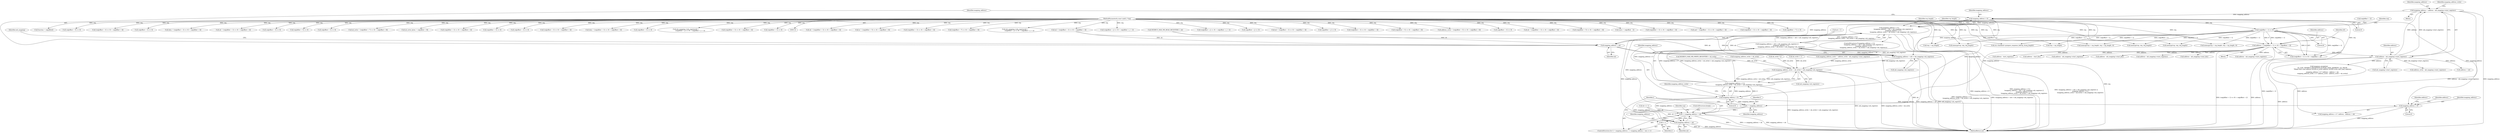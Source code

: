 digraph "0_libmodbus_5ccdf5ef79d742640355d1132fa9e2abc7fbaefc@integer" {
"1001151" [label="(Call,mapping_address = address - mb_mapping->start_registers)"];
"1001153" [label="(Call,address - mb_mapping->start_registers)"];
"1000160" [label="(Call,address = (req[offset + 1] << 8) + req[offset + 2])"];
"1000163" [label="(Call,req[offset + 1] << 8)"];
"1000116" [label="(MethodParameterIn,const uint8_t *req)"];
"1001206" [label="(Call,mapping_address < 0)"];
"1001205" [label="(Call,mapping_address < 0 ||\n                   (mapping_address + nb) > mb_mapping->nb_registers ||\n                   mapping_address < 0 ||\n                   (mapping_address_write + nb_write) > mb_mapping->nb_registers)"];
"1001210" [label="(Call,(mapping_address + nb) > mb_mapping->nb_registers)"];
"1001209" [label="(Call,(mapping_address + nb) > mb_mapping->nb_registers ||\n                   mapping_address < 0 ||\n                   (mapping_address_write + nb_write) > mb_mapping->nb_registers)"];
"1001221" [label="(Call,(mapping_address_write + nb_write) > mb_mapping->nb_registers)"];
"1001217" [label="(Call,mapping_address < 0 ||\n                   (mapping_address_write + nb_write) > mb_mapping->nb_registers)"];
"1001211" [label="(Call,mapping_address + nb)"];
"1001218" [label="(Call,mapping_address < 0)"];
"1001240" [label="(Call,mapping_address < 0)"];
"1001315" [label="(Call,i = mapping_address)"];
"1001318" [label="(Call,i < mapping_address + nb)"];
"1001323" [label="(Call,i++)"];
"1001320" [label="(Call,mapping_address + nb)"];
"1001225" [label="(Call,mb_mapping->nb_registers)"];
"1001222" [label="(Call,mapping_address_write + nb_write)"];
"1000400" [label="(Call,nb = (req[offset + 3] << 8) + req[offset + 4])"];
"1000177" [label="(Identifier,sft)"];
"1001382" [label="(MethodReturn,int)"];
"1001239" [label="(Call,mapping_address < 0 ? address : address + nb)"];
"1001155" [label="(Call,mb_mapping->start_registers)"];
"1001053" [label="(Call,or = (req[offset + 5] << 8) + req[offset + 6])"];
"1001208" [label="(Literal,0)"];
"1000685" [label="(Call,(req[offset + 3] << 8) + req[offset + 4])"];
"1001153" [label="(Call,address - mb_mapping->start_registers)"];
"1001129" [label="(Call,(req[offset + 7] << 8) + req[offset + 8])"];
"1001245" [label="(Identifier,address)"];
"1001180" [label="(Call,MODBUS_MAX_WR_READ_REGISTERS < nb)"];
"1001315" [label="(Call,i = mapping_address)"];
"1001293" [label="(Call,mb_mapping->tab_registers[i] =\n                    (req[offset + j] << 8) + req[offset + j + 1])"];
"1001260" [label="(Identifier,rsp_length)"];
"1000900" [label="(Call,(req[offset + j] << 8) + req[offset + j + 1])"];
"1001185" [label="(Call,nb_write * 2)"];
"1001214" [label="(Call,mb_mapping->nb_registers)"];
"1001299" [label="(Call,(req[offset + j] << 8) + req[offset + j + 1])"];
"1000901" [label="(Call,req[offset + j] << 8)"];
"1000683" [label="(Call,nb = (req[offset + 3] << 8) + req[offset + 4])"];
"1001300" [label="(Call,req[offset + j] << 8)"];
"1001210" [label="(Call,(mapping_address + nb) > mb_mapping->nb_registers)"];
"1001221" [label="(Call,(mapping_address_write + nb_write) > mb_mapping->nb_registers)"];
"1001323" [label="(Call,i++)"];
"1001211" [label="(Call,mapping_address + nb)"];
"1000116" [label="(MethodParameterIn,const uint8_t *req)"];
"1001212" [label="(Identifier,mapping_address)"];
"1001152" [label="(Identifier,mapping_address)"];
"1001318" [label="(Call,i < mapping_address + nb)"];
"1001097" [label="(Call,(req[offset + 3] << 8) + req[offset + 4])"];
"1000119" [label="(Block,)"];
"1001206" [label="(Call,mapping_address < 0)"];
"1001209" [label="(Call,(mapping_address + nb) > mb_mapping->nb_registers ||\n                   mapping_address < 0 ||\n                   (mapping_address_write + nb_write) > mb_mapping->nb_registers)"];
"1000162" [label="(Call,(req[offset + 1] << 8) + req[offset + 2])"];
"1000999" [label="(Call,address - mb_mapping->start_registers)"];
"1000418" [label="(Call,address - start_registers)"];
"1001055" [label="(Call,(req[offset + 5] << 8) + req[offset + 6])"];
"1001111" [label="(Call,address_write = (req[offset + 5] << 8) + req[offset + 6])"];
"1000672" [label="(Call,memcpy(rsp, req, req_length))"];
"1001217" [label="(Call,mapping_address < 0 ||\n                   (mapping_address_write + nb_write) > mb_mapping->nb_registers)"];
"1001204" [label="(ControlStructure,if (mapping_address < 0 ||\n                   (mapping_address + nb) > mb_mapping->nb_registers ||\n                   mapping_address < 0 ||\n                   (mapping_address_write + nb_write) > mb_mapping->nb_registers))"];
"1000189" [label="(Call,ctx->backend->prepare_response_tid(req, &req_length))"];
"1001098" [label="(Call,req[offset + 3] << 8)"];
"1001168" [label="(Call,nb_write < 1)"];
"1000245" [label="(Call,nb = (req[offset + 3] << 8) + req[offset + 4])"];
"1001159" [label="(Call,mapping_address_write = address_write - mb_mapping->start_registers)"];
"1001113" [label="(Call,(req[offset + 5] << 8) + req[offset + 6])"];
"1001160" [label="(Identifier,mapping_address_write)"];
"1000148" [label="(Call,slave = req[offset - 1])"];
"1001242" [label="(Literal,0)"];
"1001218" [label="(Call,mapping_address < 0)"];
"1000561" [label="(Call,(req[offset + 3] << 8) + req[offset + 4])"];
"1001037" [label="(Call,and = (req[offset + 3] << 8) + req[offset + 4])"];
"1000779" [label="(Call,memcpy(rsp + rsp_length, req + rsp_length, 4))"];
"1001223" [label="(Identifier,mapping_address_write)"];
"1000169" [label="(Literal,8)"];
"1000263" [label="(Call,address - start_bits)"];
"1001039" [label="(Call,(req[offset + 3] << 8) + req[offset + 4])"];
"1001130" [label="(Call,req[offset + 7] << 8)"];
"1000161" [label="(Identifier,address)"];
"1001317" [label="(Identifier,mapping_address)"];
"1001322" [label="(Identifier,nb)"];
"1001231" [label="(Call,response_exception(\n                ctx, &sft, MODBUS_EXCEPTION_ILLEGAL_DATA_ADDRESS, rsp, FALSE,\n                \"Illegal data read address 0x%0X or write address 0x%0X write_and_read_registers\n\",\n                mapping_address < 0 ? address : address + nb,\n                mapping_address_write < 0 ? address_write : address_write + nb_write))"];
"1001151" [label="(Call,mapping_address = address - mb_mapping->start_registers)"];
"1001084" [label="(Call,memcpy(rsp, req, req_length))"];
"1000155" [label="(Call,function = req[offset])"];
"1001114" [label="(Call,req[offset + 5] << 8)"];
"1001176" [label="(Call,nb < 1)"];
"1001172" [label="(Call,MODBUS_MAX_WR_WRITE_REGISTERS < nb_write)"];
"1000796" [label="(Call,(req[offset + 3] << 8) + req[offset + 4])"];
"1000620" [label="(Call,address - mb_mapping->start_registers)"];
"1001154" [label="(Identifier,address)"];
"1000248" [label="(Call,req[offset + 3] << 8)"];
"1000783" [label="(Call,req + rsp_length)"];
"1001220" [label="(Literal,0)"];
"1000650" [label="(Call,data = (req[offset + 3] << 8) + req[offset + 4])"];
"1000794" [label="(Call,nb = (req[offset + 3] << 8) + req[offset + 4])"];
"1001219" [label="(Identifier,mapping_address)"];
"1000163" [label="(Call,req[offset + 1] << 8)"];
"1001270" [label="(Call,nb << 1)"];
"1000562" [label="(Call,req[offset + 3] << 8)"];
"1001319" [label="(Identifier,i)"];
"1001056" [label="(Call,req[offset + 5] << 8)"];
"1001240" [label="(Call,mapping_address < 0)"];
"1000529" [label="(Call,address - mb_mapping->start_bits)"];
"1001243" [label="(Identifier,address)"];
"1001328" [label="(Identifier,rsp)"];
"1000921" [label="(Call,memcpy(rsp + rsp_length, req + rsp_length, 4))"];
"1000653" [label="(Call,req[offset + 3] << 8)"];
"1001320" [label="(Call,mapping_address + nb)"];
"1001127" [label="(Call,nb_write = (req[offset + 7] << 8) + req[offset + 8])"];
"1001205" [label="(Call,mapping_address < 0 ||\n                   (mapping_address + nb) > mb_mapping->nb_registers ||\n                   mapping_address < 0 ||\n                   (mapping_address_write + nb_write) > mb_mapping->nb_registers)"];
"1001215" [label="(Identifier,mb_mapping)"];
"1000925" [label="(Call,req + rsp_length)"];
"1001350" [label="(ControlStructure,break;)"];
"1001143" [label="(Call,nb_write_bytes = req[offset + 9])"];
"1000247" [label="(Call,(req[offset + 3] << 8) + req[offset + 4])"];
"1000164" [label="(Call,req[offset + 1])"];
"1001207" [label="(Identifier,mapping_address)"];
"1001230" [label="(Identifier,rsp_length)"];
"1000686" [label="(Call,req[offset + 3] << 8)"];
"1001040" [label="(Call,req[offset + 3] << 8)"];
"1001213" [label="(Identifier,nb)"];
"1000171" [label="(Identifier,req)"];
"1000402" [label="(Call,(req[offset + 3] << 8) + req[offset + 4])"];
"1000559" [label="(Call,data = (req[offset + 3] << 8) + req[offset + 4])"];
"1000593" [label="(Call,memcpy(rsp, req, req_length))"];
"1001095" [label="(Call,nb = (req[offset + 3] << 8) + req[offset + 4])"];
"1000812" [label="(Call,address - mb_mapping->start_registers)"];
"1001161" [label="(Call,address_write - mb_mapping->start_registers)"];
"1001324" [label="(Identifier,i)"];
"1001244" [label="(Call,address + nb)"];
"1001316" [label="(Identifier,i)"];
"1001321" [label="(Identifier,mapping_address)"];
"1000894" [label="(Call,mb_mapping->tab_registers[i] =\n                    (req[offset + j] << 8) + req[offset + j + 1])"];
"1001241" [label="(Identifier,mapping_address)"];
"1000701" [label="(Call,address - mb_mapping->start_bits)"];
"1000160" [label="(Call,address = (req[offset + 1] << 8) + req[offset + 2])"];
"1001314" [label="(ControlStructure,for (i = mapping_address; i < mapping_address + nb; i++))"];
"1001093" [label="(Block,)"];
"1000652" [label="(Call,(req[offset + 3] << 8) + req[offset + 4])"];
"1000403" [label="(Call,req[offset + 3] << 8)"];
"1000797" [label="(Call,req[offset + 3] << 8)"];
"1001151" -> "1001093"  [label="AST: "];
"1001151" -> "1001153"  [label="CFG: "];
"1001152" -> "1001151"  [label="AST: "];
"1001153" -> "1001151"  [label="AST: "];
"1001160" -> "1001151"  [label="CFG: "];
"1001151" -> "1001382"  [label="DDG: mapping_address"];
"1001151" -> "1001382"  [label="DDG: address - mb_mapping->start_registers"];
"1001153" -> "1001151"  [label="DDG: address"];
"1001153" -> "1001151"  [label="DDG: mb_mapping->start_registers"];
"1001151" -> "1001206"  [label="DDG: mapping_address"];
"1001153" -> "1001155"  [label="CFG: "];
"1001154" -> "1001153"  [label="AST: "];
"1001155" -> "1001153"  [label="AST: "];
"1001153" -> "1001382"  [label="DDG: address"];
"1000160" -> "1001153"  [label="DDG: address"];
"1001153" -> "1001161"  [label="DDG: mb_mapping->start_registers"];
"1001153" -> "1001231"  [label="DDG: address"];
"1001153" -> "1001239"  [label="DDG: address"];
"1001153" -> "1001244"  [label="DDG: address"];
"1000160" -> "1000119"  [label="AST: "];
"1000160" -> "1000162"  [label="CFG: "];
"1000161" -> "1000160"  [label="AST: "];
"1000162" -> "1000160"  [label="AST: "];
"1000177" -> "1000160"  [label="CFG: "];
"1000160" -> "1001382"  [label="DDG: (req[offset + 1] << 8) + req[offset + 2]"];
"1000160" -> "1001382"  [label="DDG: address"];
"1000163" -> "1000160"  [label="DDG: req[offset + 1]"];
"1000163" -> "1000160"  [label="DDG: 8"];
"1000116" -> "1000160"  [label="DDG: req"];
"1000160" -> "1000263"  [label="DDG: address"];
"1000160" -> "1000418"  [label="DDG: address"];
"1000160" -> "1000529"  [label="DDG: address"];
"1000160" -> "1000620"  [label="DDG: address"];
"1000160" -> "1000701"  [label="DDG: address"];
"1000160" -> "1000812"  [label="DDG: address"];
"1000160" -> "1000999"  [label="DDG: address"];
"1000163" -> "1000162"  [label="AST: "];
"1000163" -> "1000169"  [label="CFG: "];
"1000164" -> "1000163"  [label="AST: "];
"1000169" -> "1000163"  [label="AST: "];
"1000171" -> "1000163"  [label="CFG: "];
"1000163" -> "1001382"  [label="DDG: req[offset + 1]"];
"1000163" -> "1000162"  [label="DDG: req[offset + 1]"];
"1000163" -> "1000162"  [label="DDG: 8"];
"1000116" -> "1000163"  [label="DDG: req"];
"1000163" -> "1000189"  [label="DDG: req[offset + 1]"];
"1000163" -> "1000593"  [label="DDG: req[offset + 1]"];
"1000163" -> "1000672"  [label="DDG: req[offset + 1]"];
"1000163" -> "1000779"  [label="DDG: req[offset + 1]"];
"1000163" -> "1000783"  [label="DDG: req[offset + 1]"];
"1000163" -> "1000921"  [label="DDG: req[offset + 1]"];
"1000163" -> "1000925"  [label="DDG: req[offset + 1]"];
"1000163" -> "1001084"  [label="DDG: req[offset + 1]"];
"1000116" -> "1000114"  [label="AST: "];
"1000116" -> "1001382"  [label="DDG: req"];
"1000116" -> "1000148"  [label="DDG: req"];
"1000116" -> "1000155"  [label="DDG: req"];
"1000116" -> "1000162"  [label="DDG: req"];
"1000116" -> "1000189"  [label="DDG: req"];
"1000116" -> "1000245"  [label="DDG: req"];
"1000116" -> "1000248"  [label="DDG: req"];
"1000116" -> "1000247"  [label="DDG: req"];
"1000116" -> "1000400"  [label="DDG: req"];
"1000116" -> "1000403"  [label="DDG: req"];
"1000116" -> "1000402"  [label="DDG: req"];
"1000116" -> "1000559"  [label="DDG: req"];
"1000116" -> "1000562"  [label="DDG: req"];
"1000116" -> "1000561"  [label="DDG: req"];
"1000116" -> "1000593"  [label="DDG: req"];
"1000116" -> "1000650"  [label="DDG: req"];
"1000116" -> "1000653"  [label="DDG: req"];
"1000116" -> "1000652"  [label="DDG: req"];
"1000116" -> "1000672"  [label="DDG: req"];
"1000116" -> "1000683"  [label="DDG: req"];
"1000116" -> "1000686"  [label="DDG: req"];
"1000116" -> "1000685"  [label="DDG: req"];
"1000116" -> "1000779"  [label="DDG: req"];
"1000116" -> "1000783"  [label="DDG: req"];
"1000116" -> "1000794"  [label="DDG: req"];
"1000116" -> "1000797"  [label="DDG: req"];
"1000116" -> "1000796"  [label="DDG: req"];
"1000116" -> "1000894"  [label="DDG: req"];
"1000116" -> "1000901"  [label="DDG: req"];
"1000116" -> "1000900"  [label="DDG: req"];
"1000116" -> "1000921"  [label="DDG: req"];
"1000116" -> "1000925"  [label="DDG: req"];
"1000116" -> "1001037"  [label="DDG: req"];
"1000116" -> "1001040"  [label="DDG: req"];
"1000116" -> "1001039"  [label="DDG: req"];
"1000116" -> "1001053"  [label="DDG: req"];
"1000116" -> "1001056"  [label="DDG: req"];
"1000116" -> "1001055"  [label="DDG: req"];
"1000116" -> "1001084"  [label="DDG: req"];
"1000116" -> "1001095"  [label="DDG: req"];
"1000116" -> "1001098"  [label="DDG: req"];
"1000116" -> "1001097"  [label="DDG: req"];
"1000116" -> "1001111"  [label="DDG: req"];
"1000116" -> "1001114"  [label="DDG: req"];
"1000116" -> "1001113"  [label="DDG: req"];
"1000116" -> "1001127"  [label="DDG: req"];
"1000116" -> "1001130"  [label="DDG: req"];
"1000116" -> "1001129"  [label="DDG: req"];
"1000116" -> "1001143"  [label="DDG: req"];
"1000116" -> "1001293"  [label="DDG: req"];
"1000116" -> "1001300"  [label="DDG: req"];
"1000116" -> "1001299"  [label="DDG: req"];
"1001206" -> "1001205"  [label="AST: "];
"1001206" -> "1001208"  [label="CFG: "];
"1001207" -> "1001206"  [label="AST: "];
"1001208" -> "1001206"  [label="AST: "];
"1001212" -> "1001206"  [label="CFG: "];
"1001205" -> "1001206"  [label="CFG: "];
"1001206" -> "1001205"  [label="DDG: mapping_address"];
"1001206" -> "1001205"  [label="DDG: 0"];
"1001206" -> "1001210"  [label="DDG: mapping_address"];
"1001206" -> "1001211"  [label="DDG: mapping_address"];
"1001206" -> "1001218"  [label="DDG: mapping_address"];
"1001206" -> "1001240"  [label="DDG: mapping_address"];
"1001206" -> "1001315"  [label="DDG: mapping_address"];
"1001206" -> "1001318"  [label="DDG: mapping_address"];
"1001206" -> "1001320"  [label="DDG: mapping_address"];
"1001205" -> "1001204"  [label="AST: "];
"1001205" -> "1001209"  [label="CFG: "];
"1001209" -> "1001205"  [label="AST: "];
"1001230" -> "1001205"  [label="CFG: "];
"1001260" -> "1001205"  [label="CFG: "];
"1001205" -> "1001382"  [label="DDG: (mapping_address + nb) > mb_mapping->nb_registers ||\n                   mapping_address < 0 ||\n                   (mapping_address_write + nb_write) > mb_mapping->nb_registers"];
"1001205" -> "1001382"  [label="DDG: mapping_address < 0 ||\n                   (mapping_address + nb) > mb_mapping->nb_registers ||\n                   mapping_address < 0 ||\n                   (mapping_address_write + nb_write) > mb_mapping->nb_registers"];
"1001205" -> "1001382"  [label="DDG: mapping_address < 0"];
"1001217" -> "1001205"  [label="DDG: mapping_address < 0"];
"1001209" -> "1001205"  [label="DDG: (mapping_address + nb) > mb_mapping->nb_registers"];
"1001209" -> "1001205"  [label="DDG: mapping_address < 0 ||\n                   (mapping_address_write + nb_write) > mb_mapping->nb_registers"];
"1001210" -> "1001209"  [label="AST: "];
"1001210" -> "1001214"  [label="CFG: "];
"1001211" -> "1001210"  [label="AST: "];
"1001214" -> "1001210"  [label="AST: "];
"1001219" -> "1001210"  [label="CFG: "];
"1001209" -> "1001210"  [label="CFG: "];
"1001210" -> "1001382"  [label="DDG: mapping_address + nb"];
"1001210" -> "1001382"  [label="DDG: mb_mapping->nb_registers"];
"1001210" -> "1001209"  [label="DDG: mapping_address + nb"];
"1001210" -> "1001209"  [label="DDG: mb_mapping->nb_registers"];
"1001176" -> "1001210"  [label="DDG: nb"];
"1001180" -> "1001210"  [label="DDG: nb"];
"1001095" -> "1001210"  [label="DDG: nb"];
"1001210" -> "1001221"  [label="DDG: mb_mapping->nb_registers"];
"1001209" -> "1001217"  [label="CFG: "];
"1001217" -> "1001209"  [label="AST: "];
"1001209" -> "1001382"  [label="DDG: mapping_address < 0 ||\n                   (mapping_address_write + nb_write) > mb_mapping->nb_registers"];
"1001209" -> "1001382"  [label="DDG: (mapping_address + nb) > mb_mapping->nb_registers"];
"1001217" -> "1001209"  [label="DDG: mapping_address < 0"];
"1001217" -> "1001209"  [label="DDG: (mapping_address_write + nb_write) > mb_mapping->nb_registers"];
"1001221" -> "1001217"  [label="AST: "];
"1001221" -> "1001225"  [label="CFG: "];
"1001222" -> "1001221"  [label="AST: "];
"1001225" -> "1001221"  [label="AST: "];
"1001217" -> "1001221"  [label="CFG: "];
"1001221" -> "1001382"  [label="DDG: mb_mapping->nb_registers"];
"1001221" -> "1001382"  [label="DDG: mapping_address_write + nb_write"];
"1001221" -> "1001217"  [label="DDG: mapping_address_write + nb_write"];
"1001221" -> "1001217"  [label="DDG: mb_mapping->nb_registers"];
"1001159" -> "1001221"  [label="DDG: mapping_address_write"];
"1001185" -> "1001221"  [label="DDG: nb_write"];
"1001168" -> "1001221"  [label="DDG: nb_write"];
"1001172" -> "1001221"  [label="DDG: nb_write"];
"1001217" -> "1001218"  [label="CFG: "];
"1001218" -> "1001217"  [label="AST: "];
"1001217" -> "1001382"  [label="DDG: (mapping_address_write + nb_write) > mb_mapping->nb_registers"];
"1001218" -> "1001217"  [label="DDG: mapping_address"];
"1001218" -> "1001217"  [label="DDG: 0"];
"1001211" -> "1001213"  [label="CFG: "];
"1001212" -> "1001211"  [label="AST: "];
"1001213" -> "1001211"  [label="AST: "];
"1001215" -> "1001211"  [label="CFG: "];
"1001211" -> "1001382"  [label="DDG: nb"];
"1001176" -> "1001211"  [label="DDG: nb"];
"1001180" -> "1001211"  [label="DDG: nb"];
"1001095" -> "1001211"  [label="DDG: nb"];
"1001218" -> "1001220"  [label="CFG: "];
"1001219" -> "1001218"  [label="AST: "];
"1001220" -> "1001218"  [label="AST: "];
"1001223" -> "1001218"  [label="CFG: "];
"1001218" -> "1001240"  [label="DDG: mapping_address"];
"1001218" -> "1001315"  [label="DDG: mapping_address"];
"1001218" -> "1001318"  [label="DDG: mapping_address"];
"1001218" -> "1001320"  [label="DDG: mapping_address"];
"1001240" -> "1001239"  [label="AST: "];
"1001240" -> "1001242"  [label="CFG: "];
"1001241" -> "1001240"  [label="AST: "];
"1001242" -> "1001240"  [label="AST: "];
"1001243" -> "1001240"  [label="CFG: "];
"1001245" -> "1001240"  [label="CFG: "];
"1001240" -> "1001382"  [label="DDG: mapping_address"];
"1001315" -> "1001314"  [label="AST: "];
"1001315" -> "1001317"  [label="CFG: "];
"1001316" -> "1001315"  [label="AST: "];
"1001317" -> "1001315"  [label="AST: "];
"1001319" -> "1001315"  [label="CFG: "];
"1001315" -> "1001318"  [label="DDG: i"];
"1001318" -> "1001314"  [label="AST: "];
"1001318" -> "1001320"  [label="CFG: "];
"1001319" -> "1001318"  [label="AST: "];
"1001320" -> "1001318"  [label="AST: "];
"1001328" -> "1001318"  [label="CFG: "];
"1001350" -> "1001318"  [label="CFG: "];
"1001318" -> "1001382"  [label="DDG: i < mapping_address + nb"];
"1001318" -> "1001382"  [label="DDG: mapping_address + nb"];
"1001318" -> "1001382"  [label="DDG: i"];
"1001323" -> "1001318"  [label="DDG: i"];
"1001270" -> "1001318"  [label="DDG: nb"];
"1001318" -> "1001323"  [label="DDG: i"];
"1001323" -> "1001314"  [label="AST: "];
"1001323" -> "1001324"  [label="CFG: "];
"1001324" -> "1001323"  [label="AST: "];
"1001319" -> "1001323"  [label="CFG: "];
"1001320" -> "1001322"  [label="CFG: "];
"1001321" -> "1001320"  [label="AST: "];
"1001322" -> "1001320"  [label="AST: "];
"1001320" -> "1001382"  [label="DDG: mapping_address"];
"1001320" -> "1001382"  [label="DDG: nb"];
"1001270" -> "1001320"  [label="DDG: nb"];
}
